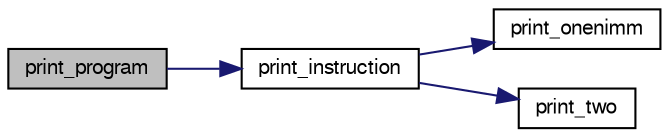 digraph "print_program"
{
  edge [fontname="FreeSans",fontsize="10",labelfontname="FreeSans",labelfontsize="10"];
  node [fontname="FreeSans",fontsize="10",shape=record];
  rankdir="LR";
  Node1 [label="print_program",height=0.2,width=0.4,color="black", fillcolor="grey75", style="filled" fontcolor="black"];
  Node1 -> Node2 [color="midnightblue",fontsize="10",style="solid",fontname="FreeSans"];
  Node2 [label="print_instruction",height=0.2,width=0.4,color="black", fillcolor="white", style="filled",URL="$instruction_8c.html#a437080d5e8c504588a47d0dba468492f",tooltip="Impression d&#39;une instruction sous forme lisible (désassemblage) "];
  Node2 -> Node3 [color="midnightblue",fontsize="10",style="solid",fontname="FreeSans"];
  Node3 [label="print_onenimm",height=0.2,width=0.4,color="black", fillcolor="white", style="filled",URL="$instruction_8c.html#a565009e44447ebfc415033b22cd1c686",tooltip="Impression d&#39;une instruction avec 1 arguments. "];
  Node2 -> Node4 [color="midnightblue",fontsize="10",style="solid",fontname="FreeSans"];
  Node4 [label="print_two",height=0.2,width=0.4,color="black", fillcolor="white", style="filled",URL="$instruction_8c.html#ac6005445c4b237f95e9380172baa4dde",tooltip="Impression d&#39;une instruction avec 2 arguments. "];
}
